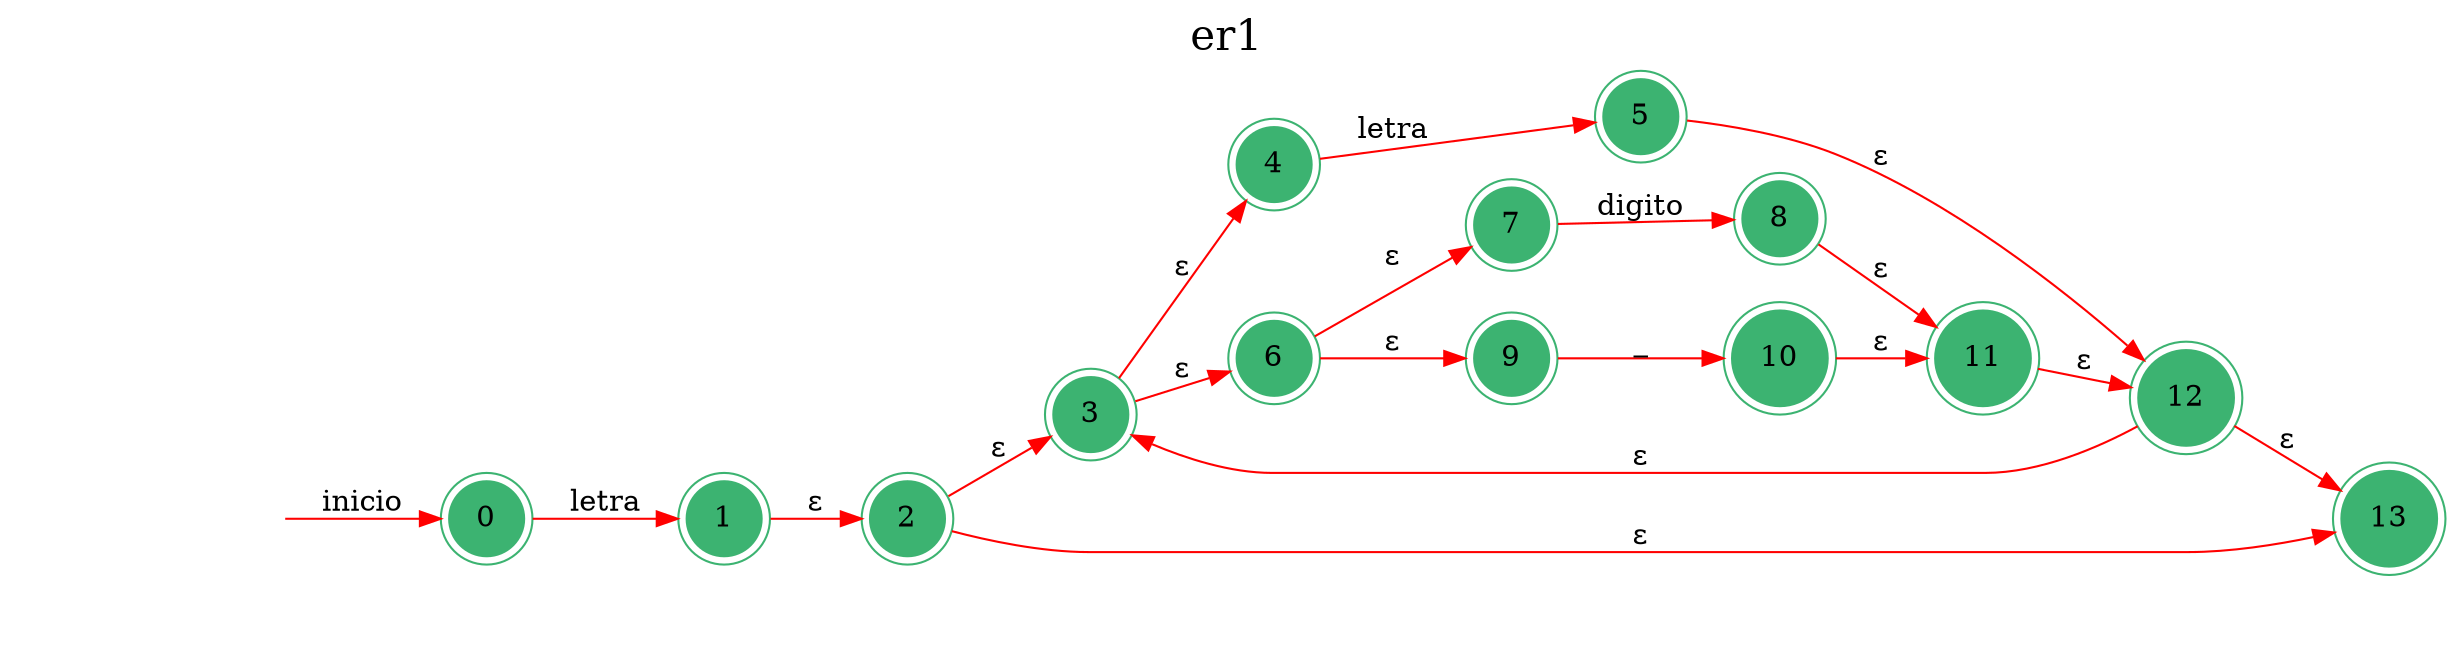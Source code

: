 digraph er1 {
	rankdir=LR;
	graph [label="er1", labelloc=t, fontsize=20]; 
	node [shape=doublecircle, style = filled,color = mediumseagreen]; 0 1 2 3 4 5 6 7 8 9 10 11 12 13;
	node [shape=circle];
	node [color=midnightblue,fontcolor=white];
	edge [color=red];
	secret_node [style=invis];
	secret_node -> 0 [label="inicio"];
	0 -> 1 [label="letra"];
	1 -> 2 [label="ε"];
	2 -> 3 [label="ε"];
	2 -> 13 [label="ε"];
	3 -> 6 [label="ε"];
	3 -> 4 [label="ε"];
	4 -> 5 [label="letra"];
	5 -> 12 [label="ε"];
	6 -> 9 [label="ε"];
	6 -> 7 [label="ε"];
	7 -> 8 [label="digito"];
	8 -> 11 [label="ε"];
	9 -> 10 [label="_"];
	10 -> 11 [label="ε"];
	11 -> 12 [label="ε"];
	12 -> 3 [label="ε"];
	12 -> 13 [label="ε"];
}